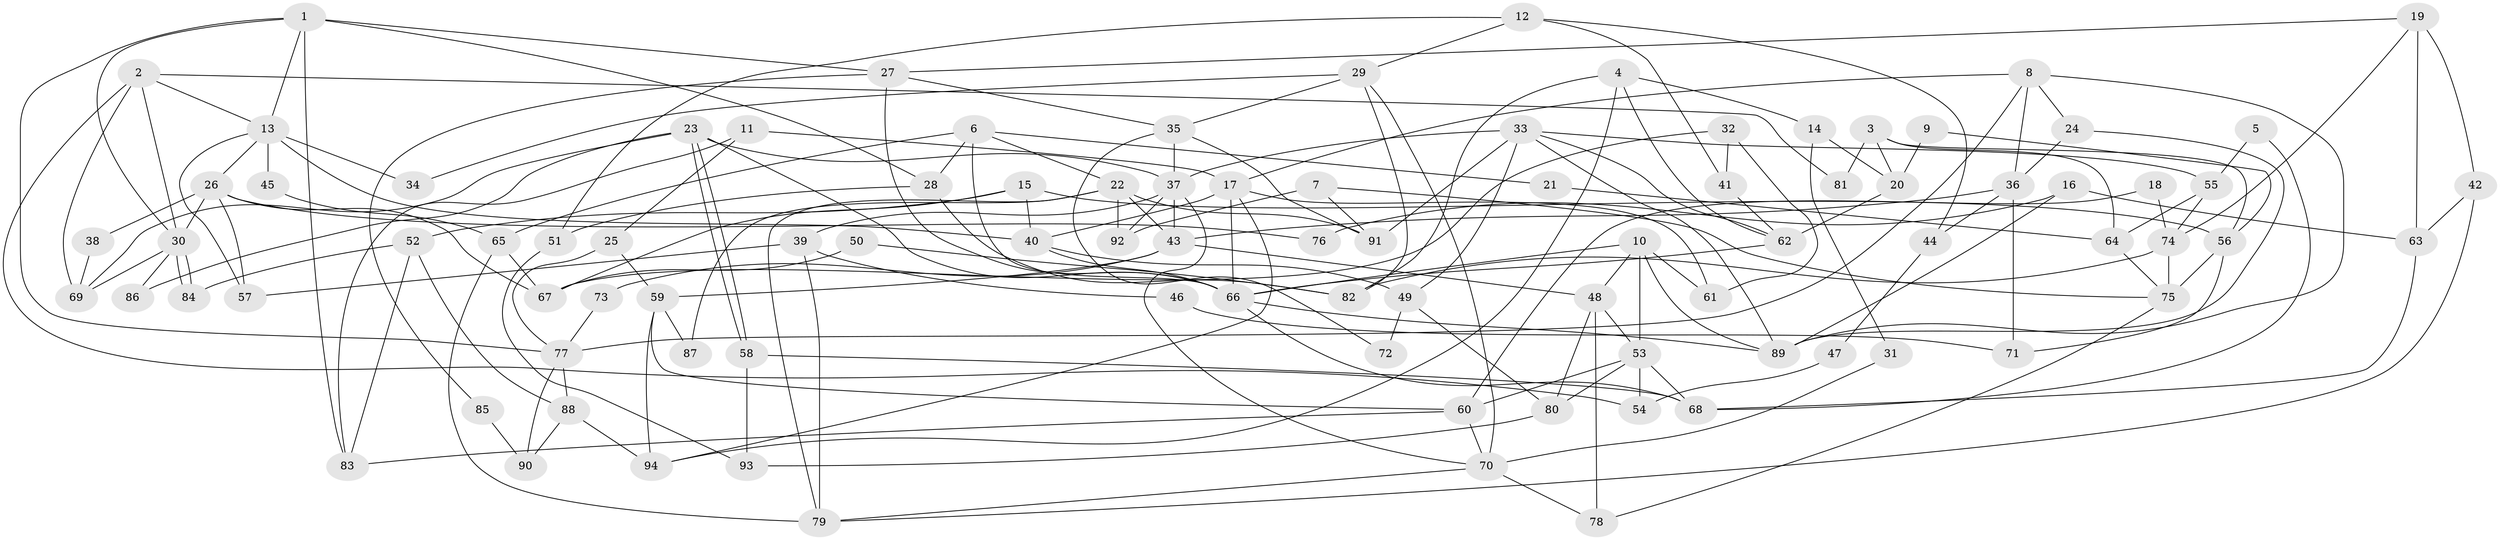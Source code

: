 // Generated by graph-tools (version 1.1) at 2025/26/03/09/25 03:26:15]
// undirected, 94 vertices, 188 edges
graph export_dot {
graph [start="1"]
  node [color=gray90,style=filled];
  1;
  2;
  3;
  4;
  5;
  6;
  7;
  8;
  9;
  10;
  11;
  12;
  13;
  14;
  15;
  16;
  17;
  18;
  19;
  20;
  21;
  22;
  23;
  24;
  25;
  26;
  27;
  28;
  29;
  30;
  31;
  32;
  33;
  34;
  35;
  36;
  37;
  38;
  39;
  40;
  41;
  42;
  43;
  44;
  45;
  46;
  47;
  48;
  49;
  50;
  51;
  52;
  53;
  54;
  55;
  56;
  57;
  58;
  59;
  60;
  61;
  62;
  63;
  64;
  65;
  66;
  67;
  68;
  69;
  70;
  71;
  72;
  73;
  74;
  75;
  76;
  77;
  78;
  79;
  80;
  81;
  82;
  83;
  84;
  85;
  86;
  87;
  88;
  89;
  90;
  91;
  92;
  93;
  94;
  1 -- 13;
  1 -- 30;
  1 -- 27;
  1 -- 28;
  1 -- 77;
  1 -- 83;
  2 -- 30;
  2 -- 69;
  2 -- 13;
  2 -- 54;
  2 -- 81;
  3 -- 64;
  3 -- 56;
  3 -- 20;
  3 -- 81;
  4 -- 94;
  4 -- 62;
  4 -- 14;
  4 -- 82;
  5 -- 68;
  5 -- 55;
  6 -- 22;
  6 -- 28;
  6 -- 21;
  6 -- 65;
  6 -- 66;
  7 -- 92;
  7 -- 91;
  7 -- 75;
  8 -- 17;
  8 -- 89;
  8 -- 24;
  8 -- 36;
  8 -- 77;
  9 -- 20;
  9 -- 56;
  10 -- 48;
  10 -- 89;
  10 -- 53;
  10 -- 61;
  10 -- 66;
  11 -- 17;
  11 -- 83;
  11 -- 25;
  12 -- 51;
  12 -- 29;
  12 -- 41;
  12 -- 44;
  13 -- 57;
  13 -- 26;
  13 -- 34;
  13 -- 40;
  13 -- 45;
  14 -- 20;
  14 -- 31;
  15 -- 40;
  15 -- 52;
  15 -- 56;
  15 -- 67;
  16 -- 89;
  16 -- 63;
  16 -- 76;
  17 -- 40;
  17 -- 66;
  17 -- 61;
  17 -- 94;
  18 -- 74;
  18 -- 60;
  19 -- 27;
  19 -- 63;
  19 -- 42;
  19 -- 74;
  20 -- 62;
  21 -- 64;
  22 -- 91;
  22 -- 43;
  22 -- 79;
  22 -- 87;
  22 -- 92;
  23 -- 66;
  23 -- 58;
  23 -- 58;
  23 -- 37;
  23 -- 69;
  23 -- 86;
  24 -- 36;
  24 -- 89;
  25 -- 77;
  25 -- 59;
  26 -- 67;
  26 -- 30;
  26 -- 38;
  26 -- 57;
  26 -- 76;
  27 -- 66;
  27 -- 35;
  27 -- 85;
  28 -- 82;
  28 -- 51;
  29 -- 35;
  29 -- 70;
  29 -- 34;
  29 -- 82;
  30 -- 84;
  30 -- 84;
  30 -- 69;
  30 -- 86;
  31 -- 70;
  32 -- 41;
  32 -- 61;
  32 -- 67;
  33 -- 49;
  33 -- 89;
  33 -- 37;
  33 -- 55;
  33 -- 62;
  33 -- 91;
  35 -- 37;
  35 -- 72;
  35 -- 91;
  36 -- 43;
  36 -- 44;
  36 -- 71;
  37 -- 39;
  37 -- 43;
  37 -- 70;
  37 -- 92;
  38 -- 69;
  39 -- 79;
  39 -- 46;
  39 -- 57;
  40 -- 66;
  40 -- 49;
  41 -- 62;
  42 -- 79;
  42 -- 63;
  43 -- 59;
  43 -- 48;
  43 -- 73;
  44 -- 47;
  45 -- 65;
  46 -- 71;
  47 -- 54;
  48 -- 78;
  48 -- 53;
  48 -- 80;
  49 -- 80;
  49 -- 72;
  50 -- 67;
  50 -- 82;
  51 -- 93;
  52 -- 88;
  52 -- 83;
  52 -- 84;
  53 -- 54;
  53 -- 60;
  53 -- 68;
  53 -- 80;
  55 -- 74;
  55 -- 64;
  56 -- 75;
  56 -- 71;
  58 -- 68;
  58 -- 93;
  59 -- 60;
  59 -- 87;
  59 -- 94;
  60 -- 70;
  60 -- 83;
  62 -- 66;
  63 -- 68;
  64 -- 75;
  65 -- 67;
  65 -- 79;
  66 -- 68;
  66 -- 89;
  70 -- 79;
  70 -- 78;
  73 -- 77;
  74 -- 82;
  74 -- 75;
  75 -- 78;
  77 -- 88;
  77 -- 90;
  80 -- 93;
  85 -- 90;
  88 -- 94;
  88 -- 90;
}
